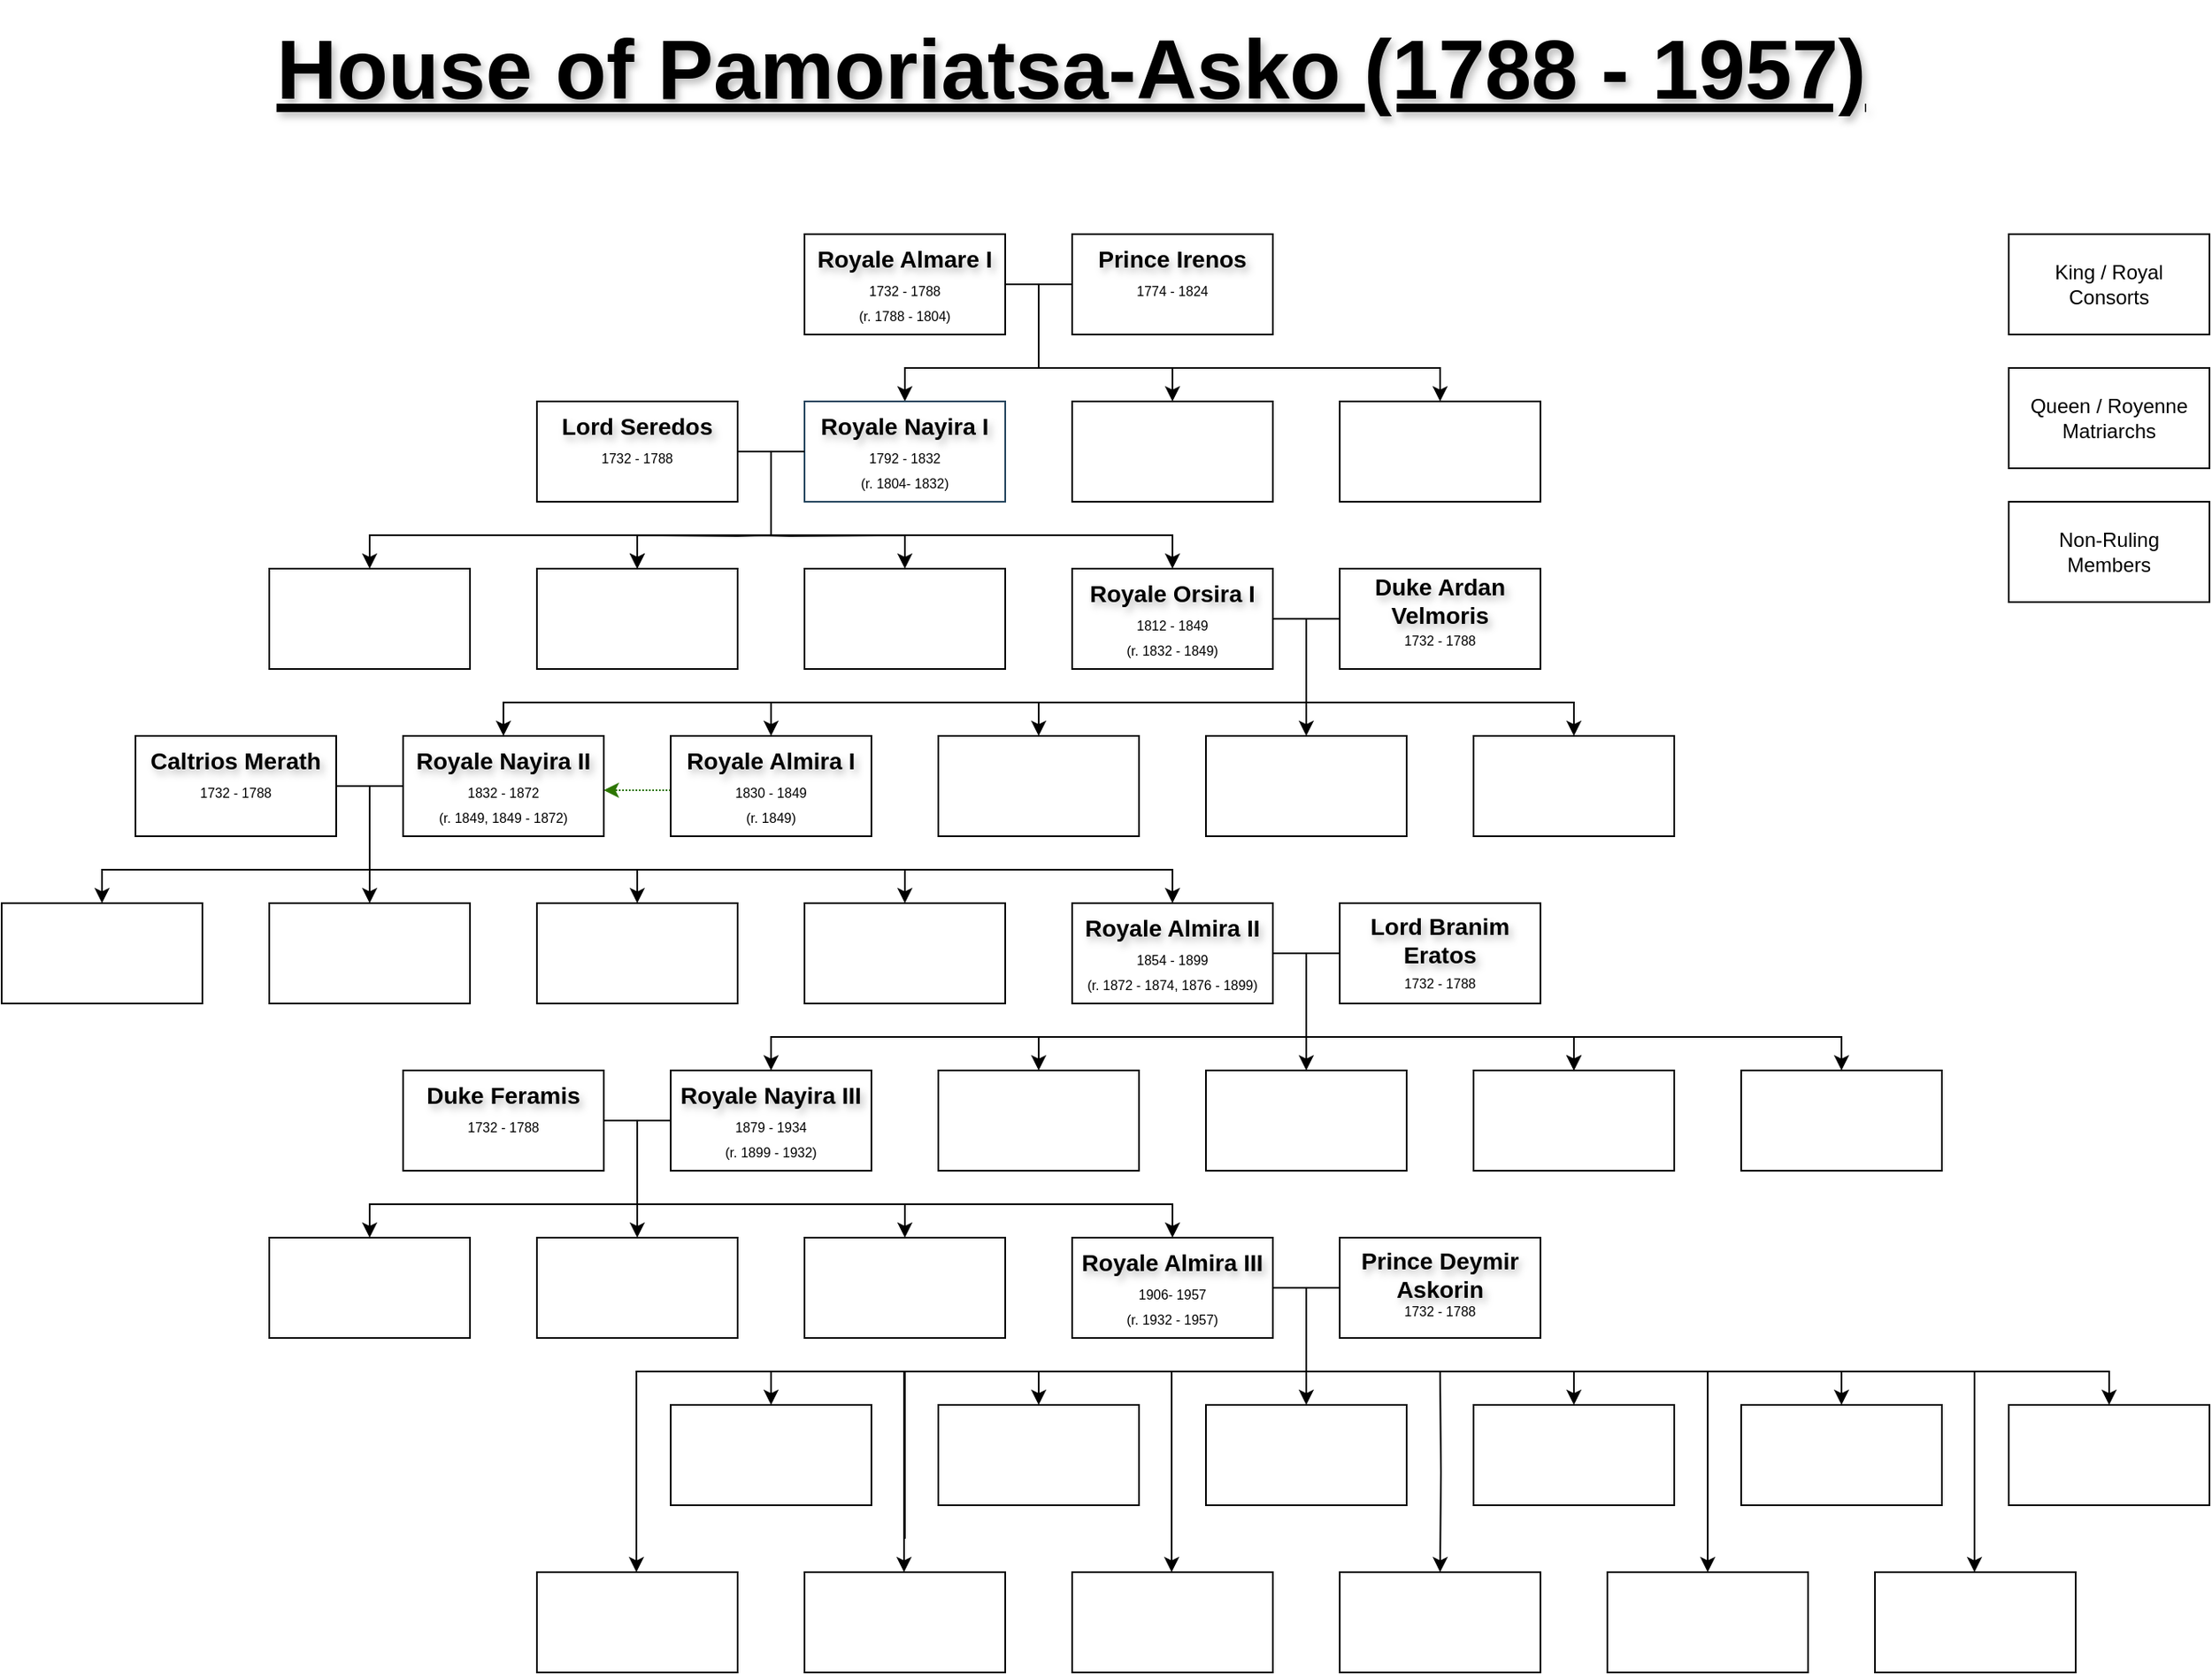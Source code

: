 <mxfile version="28.1.2">
  <diagram name="Page-1" id="DRyFqhhwdsO2Yqd36IhQ">
    <mxGraphModel dx="10209" dy="5541" grid="1" gridSize="10" guides="1" tooltips="1" connect="1" arrows="1" fold="1" page="1" pageScale="1" pageWidth="8000" pageHeight="4500" math="0" shadow="0">
      <root>
        <mxCell id="0" />
        <mxCell id="1" parent="0" />
        <mxCell id="D6bA7Rcfro96cTH6ffxV-11" style="edgeStyle=orthogonalEdgeStyle;rounded=0;orthogonalLoop=1;jettySize=auto;html=1;entryX=0.5;entryY=0;entryDx=0;entryDy=0;" edge="1" parent="1" source="D6bA7Rcfro96cTH6ffxV-1" target="D6bA7Rcfro96cTH6ffxV-3">
          <mxGeometry relative="1" as="geometry">
            <Array as="points">
              <mxPoint x="540" y="150" />
              <mxPoint x="540" y="200" />
              <mxPoint x="620" y="200" />
            </Array>
          </mxGeometry>
        </mxCell>
        <mxCell id="D6bA7Rcfro96cTH6ffxV-14" style="edgeStyle=orthogonalEdgeStyle;rounded=0;orthogonalLoop=1;jettySize=auto;html=1;entryX=0.5;entryY=0;entryDx=0;entryDy=0;" edge="1" parent="1" target="D6bA7Rcfro96cTH6ffxV-4">
          <mxGeometry relative="1" as="geometry">
            <mxPoint x="540" y="200" as="sourcePoint" />
            <Array as="points">
              <mxPoint x="460" y="210" />
              <mxPoint x="460" y="210" />
            </Array>
          </mxGeometry>
        </mxCell>
        <mxCell id="D6bA7Rcfro96cTH6ffxV-1" value="" style="rounded=0;whiteSpace=wrap;html=1;strokeColor=light-dark(#000000,#FFB570);" vertex="1" parent="1">
          <mxGeometry x="400" y="120" width="120" height="60" as="geometry" />
        </mxCell>
        <mxCell id="D6bA7Rcfro96cTH6ffxV-35" style="edgeStyle=orthogonalEdgeStyle;rounded=0;orthogonalLoop=1;jettySize=auto;html=1;entryX=0.5;entryY=0;entryDx=0;entryDy=0;" edge="1" parent="1" target="D6bA7Rcfro96cTH6ffxV-5">
          <mxGeometry relative="1" as="geometry">
            <mxPoint x="540" y="200" as="sourcePoint" />
            <Array as="points">
              <mxPoint x="620" y="200" />
              <mxPoint x="780" y="200" />
            </Array>
          </mxGeometry>
        </mxCell>
        <mxCell id="D6bA7Rcfro96cTH6ffxV-2" value="" style="rounded=0;whiteSpace=wrap;html=1;strokeColor=light-dark(#000000,#FF0000);" vertex="1" parent="1">
          <mxGeometry x="560" y="120" width="120" height="60" as="geometry" />
        </mxCell>
        <mxCell id="D6bA7Rcfro96cTH6ffxV-3" value="" style="rounded=0;whiteSpace=wrap;html=1;" vertex="1" parent="1">
          <mxGeometry x="560" y="220" width="120" height="60" as="geometry" />
        </mxCell>
        <mxCell id="D6bA7Rcfro96cTH6ffxV-18" style="edgeStyle=orthogonalEdgeStyle;rounded=0;orthogonalLoop=1;jettySize=auto;html=1;entryX=0.5;entryY=0;entryDx=0;entryDy=0;" edge="1" parent="1" source="D6bA7Rcfro96cTH6ffxV-4" target="D6bA7Rcfro96cTH6ffxV-9">
          <mxGeometry relative="1" as="geometry">
            <Array as="points">
              <mxPoint x="380" y="250" />
              <mxPoint x="380" y="300" />
              <mxPoint x="140" y="300" />
            </Array>
          </mxGeometry>
        </mxCell>
        <mxCell id="D6bA7Rcfro96cTH6ffxV-19" style="edgeStyle=orthogonalEdgeStyle;rounded=0;orthogonalLoop=1;jettySize=auto;html=1;entryX=0.5;entryY=0;entryDx=0;entryDy=0;" edge="1" parent="1" source="D6bA7Rcfro96cTH6ffxV-4" target="D6bA7Rcfro96cTH6ffxV-6">
          <mxGeometry relative="1" as="geometry">
            <Array as="points">
              <mxPoint x="380" y="250" />
              <mxPoint x="380" y="300" />
              <mxPoint x="620" y="300" />
            </Array>
          </mxGeometry>
        </mxCell>
        <mxCell id="D6bA7Rcfro96cTH6ffxV-20" style="edgeStyle=orthogonalEdgeStyle;rounded=0;orthogonalLoop=1;jettySize=auto;html=1;" edge="1" parent="1" source="D6bA7Rcfro96cTH6ffxV-4" target="D6bA7Rcfro96cTH6ffxV-7">
          <mxGeometry relative="1" as="geometry">
            <Array as="points">
              <mxPoint x="380" y="250" />
              <mxPoint x="380" y="300" />
              <mxPoint x="300" y="300" />
            </Array>
          </mxGeometry>
        </mxCell>
        <mxCell id="D6bA7Rcfro96cTH6ffxV-22" style="edgeStyle=orthogonalEdgeStyle;rounded=0;orthogonalLoop=1;jettySize=auto;html=1;entryX=0.5;entryY=0;entryDx=0;entryDy=0;" edge="1" parent="1" target="D6bA7Rcfro96cTH6ffxV-8">
          <mxGeometry relative="1" as="geometry">
            <mxPoint x="370" y="300" as="sourcePoint" />
          </mxGeometry>
        </mxCell>
        <mxCell id="D6bA7Rcfro96cTH6ffxV-4" value="" style="rounded=0;whiteSpace=wrap;html=1;strokeColor=light-dark(#23445D,#FFB570);" vertex="1" parent="1">
          <mxGeometry x="400" y="220" width="120" height="60" as="geometry" />
        </mxCell>
        <mxCell id="D6bA7Rcfro96cTH6ffxV-5" value="" style="rounded=0;whiteSpace=wrap;html=1;" vertex="1" parent="1">
          <mxGeometry x="720" y="220" width="120" height="60" as="geometry" />
        </mxCell>
        <mxCell id="D6bA7Rcfro96cTH6ffxV-31" style="edgeStyle=orthogonalEdgeStyle;rounded=0;orthogonalLoop=1;jettySize=auto;html=1;" edge="1" parent="1" source="D6bA7Rcfro96cTH6ffxV-6" target="D6bA7Rcfro96cTH6ffxV-27">
          <mxGeometry relative="1" as="geometry">
            <Array as="points">
              <mxPoint x="700" y="350" />
              <mxPoint x="700" y="400" />
              <mxPoint x="380" y="400" />
            </Array>
          </mxGeometry>
        </mxCell>
        <mxCell id="D6bA7Rcfro96cTH6ffxV-32" style="edgeStyle=orthogonalEdgeStyle;rounded=0;orthogonalLoop=1;jettySize=auto;html=1;entryX=0.5;entryY=0;entryDx=0;entryDy=0;" edge="1" parent="1" source="D6bA7Rcfro96cTH6ffxV-6" target="D6bA7Rcfro96cTH6ffxV-29">
          <mxGeometry relative="1" as="geometry">
            <Array as="points">
              <mxPoint x="700" y="350" />
              <mxPoint x="700" y="400" />
              <mxPoint x="220" y="400" />
            </Array>
          </mxGeometry>
        </mxCell>
        <mxCell id="D6bA7Rcfro96cTH6ffxV-34" style="edgeStyle=orthogonalEdgeStyle;rounded=0;orthogonalLoop=1;jettySize=auto;html=1;" edge="1" parent="1" source="D6bA7Rcfro96cTH6ffxV-6" target="D6bA7Rcfro96cTH6ffxV-25">
          <mxGeometry relative="1" as="geometry">
            <Array as="points">
              <mxPoint x="700" y="350" />
            </Array>
          </mxGeometry>
        </mxCell>
        <mxCell id="D6bA7Rcfro96cTH6ffxV-6" value="" style="rounded=0;whiteSpace=wrap;html=1;strokeColor=light-dark(#000000,#FFB570);" vertex="1" parent="1">
          <mxGeometry x="560" y="320" width="120" height="60" as="geometry" />
        </mxCell>
        <mxCell id="D6bA7Rcfro96cTH6ffxV-7" value="" style="rounded=0;whiteSpace=wrap;html=1;" vertex="1" parent="1">
          <mxGeometry x="240" y="320" width="120" height="60" as="geometry" />
        </mxCell>
        <mxCell id="D6bA7Rcfro96cTH6ffxV-8" value="" style="rounded=0;whiteSpace=wrap;html=1;" vertex="1" parent="1">
          <mxGeometry x="400" y="320" width="120" height="60" as="geometry" />
        </mxCell>
        <mxCell id="D6bA7Rcfro96cTH6ffxV-9" value="" style="rounded=0;whiteSpace=wrap;html=1;" vertex="1" parent="1">
          <mxGeometry x="80" y="320" width="120" height="60" as="geometry" />
        </mxCell>
        <mxCell id="D6bA7Rcfro96cTH6ffxV-21" style="edgeStyle=orthogonalEdgeStyle;rounded=0;orthogonalLoop=1;jettySize=auto;html=1;" edge="1" parent="1" target="D6bA7Rcfro96cTH6ffxV-7">
          <mxGeometry relative="1" as="geometry">
            <mxPoint x="380" y="300" as="sourcePoint" />
          </mxGeometry>
        </mxCell>
        <mxCell id="D6bA7Rcfro96cTH6ffxV-10" value="" style="rounded=0;whiteSpace=wrap;html=1;strokeColor=light-dark(#000000,#FF0000);" vertex="1" parent="1">
          <mxGeometry x="240" y="220" width="120" height="60" as="geometry" />
        </mxCell>
        <mxCell id="D6bA7Rcfro96cTH6ffxV-16" value="" style="endArrow=none;html=1;rounded=0;entryX=0;entryY=0.5;entryDx=0;entryDy=0;" edge="1" parent="1" target="D6bA7Rcfro96cTH6ffxV-2">
          <mxGeometry width="50" height="50" relative="1" as="geometry">
            <mxPoint x="520" y="150" as="sourcePoint" />
            <mxPoint x="570" y="100" as="targetPoint" />
          </mxGeometry>
        </mxCell>
        <mxCell id="D6bA7Rcfro96cTH6ffxV-17" value="" style="endArrow=none;html=1;rounded=0;entryX=0;entryY=0.5;entryDx=0;entryDy=0;" edge="1" parent="1" target="D6bA7Rcfro96cTH6ffxV-4">
          <mxGeometry width="50" height="50" relative="1" as="geometry">
            <mxPoint x="360" y="250" as="sourcePoint" />
            <mxPoint x="410" y="200" as="targetPoint" />
          </mxGeometry>
        </mxCell>
        <mxCell id="D6bA7Rcfro96cTH6ffxV-30" style="edgeStyle=orthogonalEdgeStyle;rounded=0;orthogonalLoop=1;jettySize=auto;html=1;entryX=0.5;entryY=0;entryDx=0;entryDy=0;" edge="1" parent="1" source="D6bA7Rcfro96cTH6ffxV-23" target="D6bA7Rcfro96cTH6ffxV-26">
          <mxGeometry relative="1" as="geometry">
            <Array as="points">
              <mxPoint x="700" y="350" />
              <mxPoint x="700" y="400" />
              <mxPoint x="540" y="400" />
            </Array>
          </mxGeometry>
        </mxCell>
        <mxCell id="D6bA7Rcfro96cTH6ffxV-23" value="" style="rounded=0;whiteSpace=wrap;html=1;strokeColor=light-dark(#000000,#FF0000);" vertex="1" parent="1">
          <mxGeometry x="720" y="320" width="120" height="60" as="geometry" />
        </mxCell>
        <mxCell id="D6bA7Rcfro96cTH6ffxV-24" value="" style="endArrow=none;html=1;rounded=0;entryX=0;entryY=0.5;entryDx=0;entryDy=0;" edge="1" parent="1" target="D6bA7Rcfro96cTH6ffxV-23">
          <mxGeometry width="50" height="50" relative="1" as="geometry">
            <mxPoint x="680" y="350" as="sourcePoint" />
            <mxPoint x="730" y="300" as="targetPoint" />
          </mxGeometry>
        </mxCell>
        <mxCell id="D6bA7Rcfro96cTH6ffxV-25" value="" style="rounded=0;whiteSpace=wrap;html=1;" vertex="1" parent="1">
          <mxGeometry x="640" y="420" width="120" height="60" as="geometry" />
        </mxCell>
        <mxCell id="D6bA7Rcfro96cTH6ffxV-26" value="" style="rounded=0;whiteSpace=wrap;html=1;" vertex="1" parent="1">
          <mxGeometry x="480" y="420" width="120" height="60" as="geometry" />
        </mxCell>
        <mxCell id="D6bA7Rcfro96cTH6ffxV-114" style="edgeStyle=orthogonalEdgeStyle;rounded=0;orthogonalLoop=1;jettySize=auto;html=1;entryX=1;entryY=0.25;entryDx=0;entryDy=0;exitX=0;exitY=0.25;exitDx=0;exitDy=0;dashed=1;dashPattern=1 1;fillColor=#60a917;strokeColor=#2D7600;" edge="1" parent="1" source="D6bA7Rcfro96cTH6ffxV-113" target="D6bA7Rcfro96cTH6ffxV-105">
          <mxGeometry relative="1" as="geometry" />
        </mxCell>
        <mxCell id="D6bA7Rcfro96cTH6ffxV-27" value="" style="rounded=0;whiteSpace=wrap;html=1;strokeColor=light-dark(#000000,#FFB570);" vertex="1" parent="1">
          <mxGeometry x="320" y="420" width="120" height="60" as="geometry" />
        </mxCell>
        <mxCell id="D6bA7Rcfro96cTH6ffxV-28" value="" style="rounded=0;whiteSpace=wrap;html=1;" vertex="1" parent="1">
          <mxGeometry x="800" y="420" width="120" height="60" as="geometry" />
        </mxCell>
        <mxCell id="D6bA7Rcfro96cTH6ffxV-70" style="edgeStyle=orthogonalEdgeStyle;rounded=0;orthogonalLoop=1;jettySize=auto;html=1;entryX=0.5;entryY=0;entryDx=0;entryDy=0;" edge="1" parent="1" source="D6bA7Rcfro96cTH6ffxV-29" target="D6bA7Rcfro96cTH6ffxV-42">
          <mxGeometry relative="1" as="geometry">
            <Array as="points">
              <mxPoint x="140" y="450" />
              <mxPoint x="140" y="500" />
              <mxPoint x="-20" y="500" />
            </Array>
          </mxGeometry>
        </mxCell>
        <mxCell id="D6bA7Rcfro96cTH6ffxV-71" style="edgeStyle=orthogonalEdgeStyle;rounded=0;orthogonalLoop=1;jettySize=auto;html=1;entryX=0.5;entryY=0;entryDx=0;entryDy=0;" edge="1" parent="1" source="D6bA7Rcfro96cTH6ffxV-29" target="D6bA7Rcfro96cTH6ffxV-39">
          <mxGeometry relative="1" as="geometry">
            <Array as="points">
              <mxPoint x="140" y="450" />
            </Array>
          </mxGeometry>
        </mxCell>
        <mxCell id="D6bA7Rcfro96cTH6ffxV-72" style="edgeStyle=orthogonalEdgeStyle;rounded=0;orthogonalLoop=1;jettySize=auto;html=1;entryX=0.5;entryY=0;entryDx=0;entryDy=0;" edge="1" parent="1" source="D6bA7Rcfro96cTH6ffxV-29" target="D6bA7Rcfro96cTH6ffxV-40">
          <mxGeometry relative="1" as="geometry">
            <Array as="points">
              <mxPoint x="140" y="450" />
              <mxPoint x="140" y="500" />
              <mxPoint x="300" y="500" />
            </Array>
          </mxGeometry>
        </mxCell>
        <mxCell id="D6bA7Rcfro96cTH6ffxV-73" style="edgeStyle=orthogonalEdgeStyle;rounded=0;orthogonalLoop=1;jettySize=auto;html=1;entryX=0.5;entryY=0;entryDx=0;entryDy=0;" edge="1" parent="1" target="D6bA7Rcfro96cTH6ffxV-38">
          <mxGeometry relative="1" as="geometry">
            <mxPoint x="140" y="500" as="sourcePoint" />
            <Array as="points">
              <mxPoint x="220" y="500" />
              <mxPoint x="460" y="500" />
            </Array>
          </mxGeometry>
        </mxCell>
        <mxCell id="D6bA7Rcfro96cTH6ffxV-29" value="" style="rounded=0;whiteSpace=wrap;html=1;strokeColor=light-dark(#000000,#FFB570);" vertex="1" parent="1">
          <mxGeometry x="160" y="420" width="120" height="60" as="geometry" />
        </mxCell>
        <mxCell id="D6bA7Rcfro96cTH6ffxV-33" style="edgeStyle=orthogonalEdgeStyle;rounded=0;orthogonalLoop=1;jettySize=auto;html=1;entryX=0.5;entryY=0;entryDx=0;entryDy=0;" edge="1" parent="1" source="D6bA7Rcfro96cTH6ffxV-23" target="D6bA7Rcfro96cTH6ffxV-28">
          <mxGeometry relative="1" as="geometry">
            <Array as="points">
              <mxPoint x="700" y="350" />
              <mxPoint x="700" y="400" />
              <mxPoint x="860" y="400" />
            </Array>
          </mxGeometry>
        </mxCell>
        <mxCell id="D6bA7Rcfro96cTH6ffxV-74" style="edgeStyle=orthogonalEdgeStyle;rounded=0;orthogonalLoop=1;jettySize=auto;html=1;entryX=0.5;entryY=0;entryDx=0;entryDy=0;" edge="1" parent="1" source="D6bA7Rcfro96cTH6ffxV-36" target="D6bA7Rcfro96cTH6ffxV-41">
          <mxGeometry relative="1" as="geometry">
            <Array as="points">
              <mxPoint x="140" y="450" />
              <mxPoint x="140" y="500" />
              <mxPoint x="620" y="500" />
            </Array>
          </mxGeometry>
        </mxCell>
        <mxCell id="D6bA7Rcfro96cTH6ffxV-36" value="" style="rounded=0;whiteSpace=wrap;html=1;strokeColor=light-dark(#000000,#FF0000);" vertex="1" parent="1">
          <mxGeometry y="420" width="120" height="60" as="geometry" />
        </mxCell>
        <mxCell id="D6bA7Rcfro96cTH6ffxV-37" value="" style="endArrow=none;html=1;rounded=0;entryX=0;entryY=0.5;entryDx=0;entryDy=0;" edge="1" parent="1" target="D6bA7Rcfro96cTH6ffxV-29">
          <mxGeometry width="50" height="50" relative="1" as="geometry">
            <mxPoint x="120" y="450" as="sourcePoint" />
            <mxPoint x="170" y="400" as="targetPoint" />
          </mxGeometry>
        </mxCell>
        <mxCell id="D6bA7Rcfro96cTH6ffxV-38" value="" style="rounded=0;whiteSpace=wrap;html=1;" vertex="1" parent="1">
          <mxGeometry x="400" y="520" width="120" height="60" as="geometry" />
        </mxCell>
        <mxCell id="D6bA7Rcfro96cTH6ffxV-39" value="" style="rounded=0;whiteSpace=wrap;html=1;" vertex="1" parent="1">
          <mxGeometry x="80" y="520" width="120" height="60" as="geometry" />
        </mxCell>
        <mxCell id="D6bA7Rcfro96cTH6ffxV-40" value="" style="rounded=0;whiteSpace=wrap;html=1;" vertex="1" parent="1">
          <mxGeometry x="240" y="520" width="120" height="60" as="geometry" />
        </mxCell>
        <mxCell id="D6bA7Rcfro96cTH6ffxV-41" value="" style="rounded=0;whiteSpace=wrap;html=1;strokeColor=light-dark(#000000,#FFB570);" vertex="1" parent="1">
          <mxGeometry x="560" y="520" width="120" height="60" as="geometry" />
        </mxCell>
        <mxCell id="D6bA7Rcfro96cTH6ffxV-42" value="" style="rounded=0;whiteSpace=wrap;html=1;" vertex="1" parent="1">
          <mxGeometry x="-80" y="520" width="120" height="60" as="geometry" />
        </mxCell>
        <mxCell id="D6bA7Rcfro96cTH6ffxV-75" style="edgeStyle=orthogonalEdgeStyle;rounded=0;orthogonalLoop=1;jettySize=auto;html=1;" edge="1" parent="1" source="D6bA7Rcfro96cTH6ffxV-43" target="D6bA7Rcfro96cTH6ffxV-48">
          <mxGeometry relative="1" as="geometry">
            <Array as="points">
              <mxPoint x="700" y="550" />
              <mxPoint x="700" y="600" />
              <mxPoint x="380" y="600" />
            </Array>
          </mxGeometry>
        </mxCell>
        <mxCell id="D6bA7Rcfro96cTH6ffxV-76" style="edgeStyle=orthogonalEdgeStyle;rounded=0;orthogonalLoop=1;jettySize=auto;html=1;" edge="1" parent="1" source="D6bA7Rcfro96cTH6ffxV-43" target="D6bA7Rcfro96cTH6ffxV-46">
          <mxGeometry relative="1" as="geometry">
            <Array as="points">
              <mxPoint x="700" y="550" />
              <mxPoint x="700" y="600" />
              <mxPoint x="540" y="600" />
            </Array>
          </mxGeometry>
        </mxCell>
        <mxCell id="D6bA7Rcfro96cTH6ffxV-77" style="edgeStyle=orthogonalEdgeStyle;rounded=0;orthogonalLoop=1;jettySize=auto;html=1;entryX=0.5;entryY=0;entryDx=0;entryDy=0;" edge="1" parent="1" source="D6bA7Rcfro96cTH6ffxV-43" target="D6bA7Rcfro96cTH6ffxV-45">
          <mxGeometry relative="1" as="geometry">
            <Array as="points">
              <mxPoint x="700" y="550" />
            </Array>
          </mxGeometry>
        </mxCell>
        <mxCell id="D6bA7Rcfro96cTH6ffxV-78" style="edgeStyle=orthogonalEdgeStyle;rounded=0;orthogonalLoop=1;jettySize=auto;html=1;entryX=0.5;entryY=0;entryDx=0;entryDy=0;" edge="1" parent="1" source="D6bA7Rcfro96cTH6ffxV-43" target="D6bA7Rcfro96cTH6ffxV-47">
          <mxGeometry relative="1" as="geometry">
            <Array as="points">
              <mxPoint x="700" y="550" />
              <mxPoint x="700" y="600" />
              <mxPoint x="860" y="600" />
            </Array>
          </mxGeometry>
        </mxCell>
        <mxCell id="D6bA7Rcfro96cTH6ffxV-79" style="edgeStyle=orthogonalEdgeStyle;rounded=0;orthogonalLoop=1;jettySize=auto;html=1;entryX=0.5;entryY=0;entryDx=0;entryDy=0;" edge="1" parent="1" source="D6bA7Rcfro96cTH6ffxV-43" target="D6bA7Rcfro96cTH6ffxV-49">
          <mxGeometry relative="1" as="geometry">
            <Array as="points">
              <mxPoint x="700" y="550" />
              <mxPoint x="700" y="600" />
              <mxPoint x="1020" y="600" />
            </Array>
          </mxGeometry>
        </mxCell>
        <mxCell id="D6bA7Rcfro96cTH6ffxV-80" value="" style="edgeStyle=orthogonalEdgeStyle;rounded=0;orthogonalLoop=1;jettySize=auto;html=1;" edge="1" parent="1" source="D6bA7Rcfro96cTH6ffxV-43" target="D6bA7Rcfro96cTH6ffxV-47">
          <mxGeometry relative="1" as="geometry">
            <Array as="points">
              <mxPoint x="700" y="550" />
              <mxPoint x="700" y="600" />
              <mxPoint x="860" y="600" />
            </Array>
          </mxGeometry>
        </mxCell>
        <mxCell id="D6bA7Rcfro96cTH6ffxV-43" value="" style="rounded=0;whiteSpace=wrap;html=1;strokeColor=light-dark(#000000,#FF0000);" vertex="1" parent="1">
          <mxGeometry x="720" y="520" width="120" height="60" as="geometry" />
        </mxCell>
        <mxCell id="D6bA7Rcfro96cTH6ffxV-44" value="" style="endArrow=none;html=1;rounded=0;entryX=0;entryY=0.5;entryDx=0;entryDy=0;" edge="1" parent="1" target="D6bA7Rcfro96cTH6ffxV-43">
          <mxGeometry width="50" height="50" relative="1" as="geometry">
            <mxPoint x="680" y="550" as="sourcePoint" />
            <mxPoint x="730" y="500" as="targetPoint" />
          </mxGeometry>
        </mxCell>
        <mxCell id="D6bA7Rcfro96cTH6ffxV-45" value="" style="rounded=0;whiteSpace=wrap;html=1;" vertex="1" parent="1">
          <mxGeometry x="640" y="620" width="120" height="60" as="geometry" />
        </mxCell>
        <mxCell id="D6bA7Rcfro96cTH6ffxV-46" value="" style="rounded=0;whiteSpace=wrap;html=1;" vertex="1" parent="1">
          <mxGeometry x="480" y="620" width="120" height="60" as="geometry" />
        </mxCell>
        <mxCell id="D6bA7Rcfro96cTH6ffxV-47" value="" style="rounded=0;whiteSpace=wrap;html=1;" vertex="1" parent="1">
          <mxGeometry x="800" y="620" width="120" height="60" as="geometry" />
        </mxCell>
        <mxCell id="D6bA7Rcfro96cTH6ffxV-48" value="" style="rounded=0;whiteSpace=wrap;html=1;strokeColor=light-dark(#000000,#FFB570);" vertex="1" parent="1">
          <mxGeometry x="320" y="620" width="120" height="60" as="geometry" />
        </mxCell>
        <mxCell id="D6bA7Rcfro96cTH6ffxV-49" value="" style="rounded=0;whiteSpace=wrap;html=1;" vertex="1" parent="1">
          <mxGeometry x="960" y="620" width="120" height="60" as="geometry" />
        </mxCell>
        <mxCell id="D6bA7Rcfro96cTH6ffxV-81" style="edgeStyle=orthogonalEdgeStyle;rounded=0;orthogonalLoop=1;jettySize=auto;html=1;" edge="1" parent="1" source="D6bA7Rcfro96cTH6ffxV-50" target="D6bA7Rcfro96cTH6ffxV-54">
          <mxGeometry relative="1" as="geometry">
            <Array as="points">
              <mxPoint x="300" y="650" />
              <mxPoint x="300" y="700" />
              <mxPoint x="140" y="700" />
            </Array>
          </mxGeometry>
        </mxCell>
        <mxCell id="D6bA7Rcfro96cTH6ffxV-82" style="edgeStyle=orthogonalEdgeStyle;rounded=0;orthogonalLoop=1;jettySize=auto;html=1;entryX=0.5;entryY=0;entryDx=0;entryDy=0;" edge="1" parent="1" source="D6bA7Rcfro96cTH6ffxV-50" target="D6bA7Rcfro96cTH6ffxV-52">
          <mxGeometry relative="1" as="geometry">
            <Array as="points">
              <mxPoint x="300" y="650" />
            </Array>
          </mxGeometry>
        </mxCell>
        <mxCell id="D6bA7Rcfro96cTH6ffxV-83" style="edgeStyle=orthogonalEdgeStyle;rounded=0;orthogonalLoop=1;jettySize=auto;html=1;entryX=0.5;entryY=0;entryDx=0;entryDy=0;" edge="1" parent="1" target="D6bA7Rcfro96cTH6ffxV-53">
          <mxGeometry relative="1" as="geometry">
            <mxPoint x="300" y="650" as="sourcePoint" />
            <Array as="points">
              <mxPoint x="300" y="700" />
              <mxPoint x="460" y="700" />
            </Array>
          </mxGeometry>
        </mxCell>
        <mxCell id="D6bA7Rcfro96cTH6ffxV-84" style="edgeStyle=orthogonalEdgeStyle;rounded=0;orthogonalLoop=1;jettySize=auto;html=1;entryX=0.5;entryY=0;entryDx=0;entryDy=0;" edge="1" parent="1" source="D6bA7Rcfro96cTH6ffxV-50" target="D6bA7Rcfro96cTH6ffxV-55">
          <mxGeometry relative="1" as="geometry">
            <Array as="points">
              <mxPoint x="300" y="650" />
              <mxPoint x="300" y="700" />
              <mxPoint x="620" y="700" />
            </Array>
          </mxGeometry>
        </mxCell>
        <mxCell id="D6bA7Rcfro96cTH6ffxV-50" value="" style="rounded=0;whiteSpace=wrap;html=1;strokeColor=light-dark(#000000,#FF0000);" vertex="1" parent="1">
          <mxGeometry x="160" y="620" width="120" height="60" as="geometry" />
        </mxCell>
        <mxCell id="D6bA7Rcfro96cTH6ffxV-51" value="" style="endArrow=none;html=1;rounded=0;entryX=0;entryY=0.5;entryDx=0;entryDy=0;" edge="1" parent="1" target="D6bA7Rcfro96cTH6ffxV-48">
          <mxGeometry width="50" height="50" relative="1" as="geometry">
            <mxPoint x="280" y="650" as="sourcePoint" />
            <mxPoint x="330" y="600" as="targetPoint" />
          </mxGeometry>
        </mxCell>
        <mxCell id="D6bA7Rcfro96cTH6ffxV-52" value="" style="rounded=0;whiteSpace=wrap;html=1;" vertex="1" parent="1">
          <mxGeometry x="240" y="720" width="120" height="60" as="geometry" />
        </mxCell>
        <mxCell id="D6bA7Rcfro96cTH6ffxV-53" value="" style="rounded=0;whiteSpace=wrap;html=1;" vertex="1" parent="1">
          <mxGeometry x="400" y="720" width="120" height="60" as="geometry" />
        </mxCell>
        <mxCell id="D6bA7Rcfro96cTH6ffxV-54" value="" style="rounded=0;whiteSpace=wrap;html=1;" vertex="1" parent="1">
          <mxGeometry x="80" y="720" width="120" height="60" as="geometry" />
        </mxCell>
        <mxCell id="D6bA7Rcfro96cTH6ffxV-55" value="" style="rounded=0;whiteSpace=wrap;html=1;strokeColor=light-dark(#000000,#FFB570);" vertex="1" parent="1">
          <mxGeometry x="560" y="720" width="120" height="60" as="geometry" />
        </mxCell>
        <mxCell id="D6bA7Rcfro96cTH6ffxV-85" style="edgeStyle=orthogonalEdgeStyle;rounded=0;orthogonalLoop=1;jettySize=auto;html=1;entryX=0.5;entryY=0;entryDx=0;entryDy=0;" edge="1" parent="1" source="D6bA7Rcfro96cTH6ffxV-56" target="D6bA7Rcfro96cTH6ffxV-61">
          <mxGeometry relative="1" as="geometry">
            <Array as="points">
              <mxPoint x="700" y="750" />
              <mxPoint x="700" y="800" />
              <mxPoint x="380" y="800" />
            </Array>
          </mxGeometry>
        </mxCell>
        <mxCell id="D6bA7Rcfro96cTH6ffxV-86" style="edgeStyle=orthogonalEdgeStyle;rounded=0;orthogonalLoop=1;jettySize=auto;html=1;entryX=0.5;entryY=0;entryDx=0;entryDy=0;" edge="1" parent="1" source="D6bA7Rcfro96cTH6ffxV-56" target="D6bA7Rcfro96cTH6ffxV-60">
          <mxGeometry relative="1" as="geometry">
            <Array as="points">
              <mxPoint x="700" y="750" />
              <mxPoint x="700" y="800" />
              <mxPoint x="540" y="800" />
            </Array>
          </mxGeometry>
        </mxCell>
        <mxCell id="D6bA7Rcfro96cTH6ffxV-87" style="edgeStyle=orthogonalEdgeStyle;rounded=0;orthogonalLoop=1;jettySize=auto;html=1;entryX=0.5;entryY=0;entryDx=0;entryDy=0;" edge="1" parent="1" source="D6bA7Rcfro96cTH6ffxV-56" target="D6bA7Rcfro96cTH6ffxV-57">
          <mxGeometry relative="1" as="geometry">
            <Array as="points">
              <mxPoint x="700" y="750" />
            </Array>
          </mxGeometry>
        </mxCell>
        <mxCell id="D6bA7Rcfro96cTH6ffxV-88" style="edgeStyle=orthogonalEdgeStyle;rounded=0;orthogonalLoop=1;jettySize=auto;html=1;entryX=0.5;entryY=0;entryDx=0;entryDy=0;" edge="1" parent="1" source="D6bA7Rcfro96cTH6ffxV-56" target="D6bA7Rcfro96cTH6ffxV-59">
          <mxGeometry relative="1" as="geometry">
            <Array as="points">
              <mxPoint x="700" y="750" />
              <mxPoint x="700" y="800" />
              <mxPoint x="860" y="800" />
            </Array>
          </mxGeometry>
        </mxCell>
        <mxCell id="D6bA7Rcfro96cTH6ffxV-89" style="edgeStyle=orthogonalEdgeStyle;rounded=0;orthogonalLoop=1;jettySize=auto;html=1;entryX=0.5;entryY=0;entryDx=0;entryDy=0;" edge="1" parent="1" source="D6bA7Rcfro96cTH6ffxV-56" target="D6bA7Rcfro96cTH6ffxV-66">
          <mxGeometry relative="1" as="geometry">
            <Array as="points">
              <mxPoint x="700" y="750" />
              <mxPoint x="700" y="800" />
              <mxPoint x="1020" y="800" />
            </Array>
          </mxGeometry>
        </mxCell>
        <mxCell id="D6bA7Rcfro96cTH6ffxV-90" style="edgeStyle=orthogonalEdgeStyle;rounded=0;orthogonalLoop=1;jettySize=auto;html=1;entryX=0.5;entryY=0;entryDx=0;entryDy=0;" edge="1" parent="1" source="D6bA7Rcfro96cTH6ffxV-56" target="D6bA7Rcfro96cTH6ffxV-69">
          <mxGeometry relative="1" as="geometry">
            <Array as="points">
              <mxPoint x="700" y="750" />
              <mxPoint x="700" y="800" />
              <mxPoint x="1180" y="800" />
            </Array>
          </mxGeometry>
        </mxCell>
        <mxCell id="D6bA7Rcfro96cTH6ffxV-91" style="edgeStyle=orthogonalEdgeStyle;rounded=0;orthogonalLoop=1;jettySize=auto;html=1;entryX=0.5;entryY=0;entryDx=0;entryDy=0;" edge="1" parent="1" target="D6bA7Rcfro96cTH6ffxV-64">
          <mxGeometry relative="1" as="geometry">
            <mxPoint x="780" y="800" as="sourcePoint" />
          </mxGeometry>
        </mxCell>
        <mxCell id="D6bA7Rcfro96cTH6ffxV-56" value="" style="rounded=0;whiteSpace=wrap;html=1;strokeColor=light-dark(#000000,#FF0000);" vertex="1" parent="1">
          <mxGeometry x="720" y="720" width="120" height="60" as="geometry" />
        </mxCell>
        <mxCell id="D6bA7Rcfro96cTH6ffxV-57" value="" style="rounded=0;whiteSpace=wrap;html=1;" vertex="1" parent="1">
          <mxGeometry x="640" y="820" width="120" height="60" as="geometry" />
        </mxCell>
        <mxCell id="D6bA7Rcfro96cTH6ffxV-58" value="" style="endArrow=none;html=1;rounded=0;entryX=0;entryY=0.5;entryDx=0;entryDy=0;exitX=1;exitY=0.5;exitDx=0;exitDy=0;" edge="1" parent="1" source="D6bA7Rcfro96cTH6ffxV-55" target="D6bA7Rcfro96cTH6ffxV-56">
          <mxGeometry width="50" height="50" relative="1" as="geometry">
            <mxPoint x="710" y="970" as="sourcePoint" />
            <mxPoint x="760" y="920" as="targetPoint" />
            <Array as="points">
              <mxPoint x="700" y="750" />
            </Array>
          </mxGeometry>
        </mxCell>
        <mxCell id="D6bA7Rcfro96cTH6ffxV-59" value="" style="rounded=0;whiteSpace=wrap;html=1;" vertex="1" parent="1">
          <mxGeometry x="800" y="820" width="120" height="60" as="geometry" />
        </mxCell>
        <mxCell id="D6bA7Rcfro96cTH6ffxV-60" value="" style="rounded=0;whiteSpace=wrap;html=1;" vertex="1" parent="1">
          <mxGeometry x="480" y="820" width="120" height="60" as="geometry" />
        </mxCell>
        <mxCell id="D6bA7Rcfro96cTH6ffxV-61" value="" style="rounded=0;whiteSpace=wrap;html=1;" vertex="1" parent="1">
          <mxGeometry x="320" y="820" width="120" height="60" as="geometry" />
        </mxCell>
        <mxCell id="D6bA7Rcfro96cTH6ffxV-62" value="" style="rounded=0;whiteSpace=wrap;html=1;" vertex="1" parent="1">
          <mxGeometry x="400" y="920" width="120" height="60" as="geometry" />
        </mxCell>
        <mxCell id="D6bA7Rcfro96cTH6ffxV-63" value="" style="rounded=0;whiteSpace=wrap;html=1;" vertex="1" parent="1">
          <mxGeometry x="560" y="920" width="120" height="60" as="geometry" />
        </mxCell>
        <mxCell id="D6bA7Rcfro96cTH6ffxV-64" value="" style="rounded=0;whiteSpace=wrap;html=1;" vertex="1" parent="1">
          <mxGeometry x="720" y="920" width="120" height="60" as="geometry" />
        </mxCell>
        <mxCell id="D6bA7Rcfro96cTH6ffxV-92" style="edgeStyle=orthogonalEdgeStyle;rounded=0;orthogonalLoop=1;jettySize=auto;html=1;entryX=0.5;entryY=0;entryDx=0;entryDy=0;" edge="1" parent="1" target="D6bA7Rcfro96cTH6ffxV-65">
          <mxGeometry relative="1" as="geometry">
            <mxPoint x="940" y="800" as="targetPoint" />
            <mxPoint x="940" y="800" as="sourcePoint" />
            <Array as="points">
              <mxPoint x="940" y="800" />
            </Array>
          </mxGeometry>
        </mxCell>
        <mxCell id="D6bA7Rcfro96cTH6ffxV-65" value="" style="rounded=0;whiteSpace=wrap;html=1;" vertex="1" parent="1">
          <mxGeometry x="880" y="920" width="120" height="60" as="geometry" />
        </mxCell>
        <mxCell id="D6bA7Rcfro96cTH6ffxV-66" value="" style="rounded=0;whiteSpace=wrap;html=1;" vertex="1" parent="1">
          <mxGeometry x="960" y="820" width="120" height="60" as="geometry" />
        </mxCell>
        <mxCell id="D6bA7Rcfro96cTH6ffxV-67" value="" style="rounded=0;whiteSpace=wrap;html=1;" vertex="1" parent="1">
          <mxGeometry x="240" y="920" width="120" height="60" as="geometry" />
        </mxCell>
        <mxCell id="D6bA7Rcfro96cTH6ffxV-68" value="" style="rounded=0;whiteSpace=wrap;html=1;" vertex="1" parent="1">
          <mxGeometry x="1040" y="920" width="120" height="60" as="geometry" />
        </mxCell>
        <mxCell id="D6bA7Rcfro96cTH6ffxV-69" value="" style="rounded=0;whiteSpace=wrap;html=1;" vertex="1" parent="1">
          <mxGeometry x="1120" y="820" width="120" height="60" as="geometry" />
        </mxCell>
        <mxCell id="D6bA7Rcfro96cTH6ffxV-93" style="edgeStyle=orthogonalEdgeStyle;rounded=0;orthogonalLoop=1;jettySize=auto;html=1;entryX=0.5;entryY=0;entryDx=0;entryDy=0;" edge="1" parent="1">
          <mxGeometry relative="1" as="geometry">
            <mxPoint x="1099.5" y="920" as="targetPoint" />
            <mxPoint x="1099.5" y="800" as="sourcePoint" />
            <Array as="points">
              <mxPoint x="1099.5" y="800" />
            </Array>
          </mxGeometry>
        </mxCell>
        <mxCell id="D6bA7Rcfro96cTH6ffxV-94" style="edgeStyle=orthogonalEdgeStyle;rounded=0;orthogonalLoop=1;jettySize=auto;html=1;entryX=0.5;entryY=0;entryDx=0;entryDy=0;" edge="1" parent="1">
          <mxGeometry relative="1" as="geometry">
            <mxPoint x="619.5" y="920" as="targetPoint" />
            <mxPoint x="619.5" y="800" as="sourcePoint" />
            <Array as="points">
              <mxPoint x="619.5" y="800" />
            </Array>
          </mxGeometry>
        </mxCell>
        <mxCell id="D6bA7Rcfro96cTH6ffxV-95" style="edgeStyle=orthogonalEdgeStyle;rounded=0;orthogonalLoop=1;jettySize=auto;html=1;entryX=0.5;entryY=0;entryDx=0;entryDy=0;" edge="1" parent="1">
          <mxGeometry relative="1" as="geometry">
            <mxPoint x="459.5" y="920" as="targetPoint" />
            <mxPoint x="459.5" y="800" as="sourcePoint" />
            <Array as="points">
              <mxPoint x="459.5" y="800" />
            </Array>
          </mxGeometry>
        </mxCell>
        <mxCell id="D6bA7Rcfro96cTH6ffxV-96" style="edgeStyle=orthogonalEdgeStyle;rounded=0;orthogonalLoop=1;jettySize=auto;html=1;entryX=0.5;entryY=0;entryDx=0;entryDy=0;" edge="1" parent="1">
          <mxGeometry relative="1" as="geometry">
            <mxPoint x="299.5" y="920" as="targetPoint" />
            <mxPoint x="460" y="900" as="sourcePoint" />
            <Array as="points">
              <mxPoint x="460" y="800" />
              <mxPoint x="300" y="800" />
            </Array>
          </mxGeometry>
        </mxCell>
        <mxCell id="D6bA7Rcfro96cTH6ffxV-98" value="Royale Almare I" style="text;html=1;align=center;verticalAlign=middle;whiteSpace=wrap;rounded=0;textShadow=1;fontSize=14;fontStyle=1" vertex="1" parent="1">
          <mxGeometry x="400" y="120" width="120" height="30" as="geometry" />
        </mxCell>
        <mxCell id="D6bA7Rcfro96cTH6ffxV-99" value="&lt;font style=&quot;font-size: 8px;&quot;&gt;1732 - 1788&lt;/font&gt;&lt;div&gt;&lt;font style=&quot;font-size: 8px;&quot;&gt;(r. 1788 - 1804)&lt;/font&gt;&lt;/div&gt;" style="text;html=1;align=center;verticalAlign=middle;whiteSpace=wrap;rounded=0;" vertex="1" parent="1">
          <mxGeometry x="400" y="145" width="120" height="30" as="geometry" />
        </mxCell>
        <mxCell id="D6bA7Rcfro96cTH6ffxV-100" value="Royale Nayira I" style="text;html=1;align=center;verticalAlign=middle;whiteSpace=wrap;rounded=0;textShadow=1;fontSize=14;fontStyle=1" vertex="1" parent="1">
          <mxGeometry x="400" y="220" width="120" height="30" as="geometry" />
        </mxCell>
        <mxCell id="D6bA7Rcfro96cTH6ffxV-101" value="&lt;font style=&quot;font-size: 8px;&quot;&gt;1792 - 1832&lt;/font&gt;&lt;div&gt;&lt;font style=&quot;font-size: 8px;&quot;&gt;(r. 1804- 1832)&lt;/font&gt;&lt;/div&gt;" style="text;html=1;align=center;verticalAlign=middle;whiteSpace=wrap;rounded=0;" vertex="1" parent="1">
          <mxGeometry x="400" y="245" width="120" height="30" as="geometry" />
        </mxCell>
        <mxCell id="D6bA7Rcfro96cTH6ffxV-102" value="Royale Orsira I" style="text;html=1;align=center;verticalAlign=middle;whiteSpace=wrap;rounded=0;textShadow=1;fontSize=14;fontStyle=1" vertex="1" parent="1">
          <mxGeometry x="560" y="320" width="120" height="30" as="geometry" />
        </mxCell>
        <mxCell id="D6bA7Rcfro96cTH6ffxV-103" value="&lt;font style=&quot;font-size: 8px;&quot;&gt;1812 - 1849&lt;/font&gt;&lt;div&gt;&lt;font style=&quot;font-size: 8px;&quot;&gt;(r. 1832 - 1849)&lt;/font&gt;&lt;/div&gt;" style="text;html=1;align=center;verticalAlign=middle;whiteSpace=wrap;rounded=0;" vertex="1" parent="1">
          <mxGeometry x="560" y="345" width="120" height="30" as="geometry" />
        </mxCell>
        <mxCell id="D6bA7Rcfro96cTH6ffxV-104" value="Royale Nayira II" style="text;html=1;align=center;verticalAlign=middle;whiteSpace=wrap;rounded=0;textShadow=1;fontSize=14;fontStyle=1" vertex="1" parent="1">
          <mxGeometry x="160" y="420" width="120" height="30" as="geometry" />
        </mxCell>
        <mxCell id="D6bA7Rcfro96cTH6ffxV-105" value="&lt;font style=&quot;font-size: 8px;&quot;&gt;1832 - 1872&lt;/font&gt;&lt;div&gt;&lt;font style=&quot;font-size: 8px;&quot;&gt;(r. 1849, 1849 - 1872)&lt;/font&gt;&lt;/div&gt;" style="text;html=1;align=center;verticalAlign=middle;whiteSpace=wrap;rounded=0;" vertex="1" parent="1">
          <mxGeometry x="160" y="445" width="120" height="30" as="geometry" />
        </mxCell>
        <mxCell id="D6bA7Rcfro96cTH6ffxV-106" value="Royale Almira II" style="text;html=1;align=center;verticalAlign=middle;whiteSpace=wrap;rounded=0;textShadow=1;fontSize=14;fontStyle=1" vertex="1" parent="1">
          <mxGeometry x="560" y="520" width="120" height="30" as="geometry" />
        </mxCell>
        <mxCell id="D6bA7Rcfro96cTH6ffxV-107" value="&lt;font style=&quot;font-size: 8px;&quot;&gt;1854 - 1899&lt;/font&gt;&lt;div&gt;&lt;font style=&quot;font-size: 8px;&quot;&gt;(r. 1872 - 1874, 1876 - 1899)&lt;/font&gt;&lt;/div&gt;" style="text;html=1;align=center;verticalAlign=middle;whiteSpace=wrap;rounded=0;" vertex="1" parent="1">
          <mxGeometry x="560" y="545" width="120" height="30" as="geometry" />
        </mxCell>
        <mxCell id="D6bA7Rcfro96cTH6ffxV-108" value="Royale Nayira III" style="text;html=1;align=center;verticalAlign=middle;whiteSpace=wrap;rounded=0;textShadow=1;fontSize=14;fontStyle=1" vertex="1" parent="1">
          <mxGeometry x="320" y="620" width="120" height="30" as="geometry" />
        </mxCell>
        <mxCell id="D6bA7Rcfro96cTH6ffxV-109" value="&lt;font style=&quot;font-size: 8px;&quot;&gt;1879 - 1934&lt;/font&gt;&lt;div&gt;&lt;font style=&quot;font-size: 8px;&quot;&gt;(r. 1899 - 1932)&lt;/font&gt;&lt;/div&gt;" style="text;html=1;align=center;verticalAlign=middle;whiteSpace=wrap;rounded=0;" vertex="1" parent="1">
          <mxGeometry x="320" y="645" width="120" height="30" as="geometry" />
        </mxCell>
        <mxCell id="D6bA7Rcfro96cTH6ffxV-110" value="Royale Almira III" style="text;html=1;align=center;verticalAlign=middle;whiteSpace=wrap;rounded=0;textShadow=1;fontSize=14;fontStyle=1" vertex="1" parent="1">
          <mxGeometry x="560" y="720" width="120" height="30" as="geometry" />
        </mxCell>
        <mxCell id="D6bA7Rcfro96cTH6ffxV-111" value="&lt;font style=&quot;font-size: 8px;&quot;&gt;1906- 1957&lt;/font&gt;&lt;div&gt;&lt;font style=&quot;font-size: 8px;&quot;&gt;(r. 1932 - 1957)&lt;/font&gt;&lt;/div&gt;" style="text;html=1;align=center;verticalAlign=middle;whiteSpace=wrap;rounded=0;" vertex="1" parent="1">
          <mxGeometry x="560" y="745" width="120" height="30" as="geometry" />
        </mxCell>
        <mxCell id="D6bA7Rcfro96cTH6ffxV-112" value="Royale Almira I" style="text;html=1;align=center;verticalAlign=middle;whiteSpace=wrap;rounded=0;textShadow=1;fontSize=14;fontStyle=1" vertex="1" parent="1">
          <mxGeometry x="320" y="420" width="120" height="30" as="geometry" />
        </mxCell>
        <mxCell id="D6bA7Rcfro96cTH6ffxV-113" value="&lt;font style=&quot;font-size: 8px;&quot;&gt;1830 - 1849&lt;/font&gt;&lt;div&gt;&lt;font style=&quot;font-size: 8px;&quot;&gt;(r. 1849)&lt;/font&gt;&lt;/div&gt;" style="text;html=1;align=center;verticalAlign=middle;whiteSpace=wrap;rounded=0;" vertex="1" parent="1">
          <mxGeometry x="320" y="445" width="120" height="30" as="geometry" />
        </mxCell>
        <mxCell id="D6bA7Rcfro96cTH6ffxV-115" value="House of Pamoriatsa-Asko (1788 - 1957)" style="text;align=center;verticalAlign=middle;rounded=0;fontStyle=5;fontSize=50;textShadow=1;labelBorderColor=none;labelBackgroundColor=none;html=1;horizontal=1;" vertex="1" parent="1">
          <mxGeometry x="239" y="-20" width="640" height="81" as="geometry" />
        </mxCell>
        <mxCell id="D6bA7Rcfro96cTH6ffxV-119" value="Prince Irenos" style="text;html=1;align=center;verticalAlign=middle;whiteSpace=wrap;rounded=0;textShadow=1;fontSize=14;fontStyle=1" vertex="1" parent="1">
          <mxGeometry x="560" y="120" width="120" height="30" as="geometry" />
        </mxCell>
        <mxCell id="D6bA7Rcfro96cTH6ffxV-120" value="&lt;font style=&quot;font-size: 8px;&quot;&gt;1774 - 1824&lt;/font&gt;" style="text;html=1;align=center;verticalAlign=middle;whiteSpace=wrap;rounded=0;labelPosition=center;verticalLabelPosition=middle;" vertex="1" parent="1">
          <mxGeometry x="560" y="145" width="120" height="15" as="geometry" />
        </mxCell>
        <mxCell id="D6bA7Rcfro96cTH6ffxV-121" value="&lt;strong data-end=&quot;611&quot; data-start=&quot;588&quot;&gt;Lord Seredos&lt;/strong&gt;" style="text;html=1;align=center;verticalAlign=middle;whiteSpace=wrap;rounded=0;textShadow=1;fontSize=14;fontStyle=1" vertex="1" parent="1">
          <mxGeometry x="240" y="220" width="120" height="30" as="geometry" />
        </mxCell>
        <mxCell id="D6bA7Rcfro96cTH6ffxV-122" value="&lt;font style=&quot;font-size: 8px;&quot;&gt;1732 - 1788&lt;/font&gt;" style="text;html=1;align=center;verticalAlign=middle;whiteSpace=wrap;rounded=0;labelPosition=center;verticalLabelPosition=middle;" vertex="1" parent="1">
          <mxGeometry x="240" y="245" width="120" height="15" as="geometry" />
        </mxCell>
        <mxCell id="D6bA7Rcfro96cTH6ffxV-123" value="Duke Ardan Velmoris" style="text;html=1;align=center;verticalAlign=middle;rounded=0;textShadow=1;fontSize=14;fontStyle=1;whiteSpace=wrap;" vertex="1" parent="1">
          <mxGeometry x="720" y="324" width="120" height="30" as="geometry" />
        </mxCell>
        <mxCell id="D6bA7Rcfro96cTH6ffxV-124" value="&lt;font style=&quot;font-size: 8px;&quot;&gt;1732 - 1788&lt;/font&gt;" style="text;html=1;align=center;verticalAlign=middle;whiteSpace=wrap;rounded=0;labelPosition=center;verticalLabelPosition=middle;" vertex="1" parent="1">
          <mxGeometry x="720" y="354" width="120" height="15" as="geometry" />
        </mxCell>
        <mxCell id="D6bA7Rcfro96cTH6ffxV-125" value="&lt;strong data-end=&quot;1624&quot; data-start=&quot;1602&quot;&gt;Lord Branim Eratos&lt;/strong&gt;" style="text;html=1;align=center;verticalAlign=middle;whiteSpace=wrap;rounded=0;textShadow=1;fontSize=14;fontStyle=1" vertex="1" parent="1">
          <mxGeometry x="720" y="527" width="120" height="30" as="geometry" />
        </mxCell>
        <mxCell id="D6bA7Rcfro96cTH6ffxV-126" value="&lt;font style=&quot;font-size: 8px;&quot;&gt;1732 - 1788&lt;/font&gt;" style="text;html=1;align=center;verticalAlign=middle;whiteSpace=wrap;rounded=0;labelPosition=center;verticalLabelPosition=middle;" vertex="1" parent="1">
          <mxGeometry x="720" y="559" width="120" height="15" as="geometry" />
        </mxCell>
        <mxCell id="D6bA7Rcfro96cTH6ffxV-127" value="Prince Deymir Askorin" style="text;html=1;align=center;verticalAlign=middle;whiteSpace=wrap;rounded=0;textShadow=1;fontSize=14;fontStyle=1" vertex="1" parent="1">
          <mxGeometry x="720" y="727" width="120" height="30" as="geometry" />
        </mxCell>
        <mxCell id="D6bA7Rcfro96cTH6ffxV-128" value="&lt;font style=&quot;font-size: 8px;&quot;&gt;1732 - 1788&lt;/font&gt;" style="text;html=1;align=center;verticalAlign=middle;whiteSpace=wrap;rounded=0;labelPosition=center;verticalLabelPosition=middle;" vertex="1" parent="1">
          <mxGeometry x="720" y="755" width="120" height="15" as="geometry" />
        </mxCell>
        <mxCell id="D6bA7Rcfro96cTH6ffxV-129" value="Duke Feramis" style="text;html=1;align=center;verticalAlign=middle;whiteSpace=wrap;rounded=0;textShadow=1;fontSize=14;fontStyle=1" vertex="1" parent="1">
          <mxGeometry x="160" y="620" width="120" height="30" as="geometry" />
        </mxCell>
        <mxCell id="D6bA7Rcfro96cTH6ffxV-130" value="&lt;font style=&quot;font-size: 8px;&quot;&gt;1732 - 1788&lt;/font&gt;" style="text;html=1;align=center;verticalAlign=middle;whiteSpace=wrap;rounded=0;labelPosition=center;verticalLabelPosition=middle;" vertex="1" parent="1">
          <mxGeometry x="160" y="645" width="120" height="15" as="geometry" />
        </mxCell>
        <mxCell id="D6bA7Rcfro96cTH6ffxV-131" value="Caltrios Merath" style="text;html=1;align=center;verticalAlign=middle;whiteSpace=wrap;rounded=0;textShadow=1;fontSize=14;fontStyle=1" vertex="1" parent="1">
          <mxGeometry y="420" width="120" height="30" as="geometry" />
        </mxCell>
        <mxCell id="D6bA7Rcfro96cTH6ffxV-132" value="&lt;font style=&quot;font-size: 8px;&quot;&gt;1732 - 1788&lt;/font&gt;" style="text;html=1;align=center;verticalAlign=middle;whiteSpace=wrap;rounded=0;labelPosition=center;verticalLabelPosition=middle;" vertex="1" parent="1">
          <mxGeometry y="445" width="120" height="15" as="geometry" />
        </mxCell>
        <mxCell id="D6bA7Rcfro96cTH6ffxV-141" value="" style="rounded=0;whiteSpace=wrap;html=1;strokeColor=light-dark(#000000,#FF0000);" vertex="1" parent="1">
          <mxGeometry x="1120" y="120" width="120" height="60" as="geometry" />
        </mxCell>
        <mxCell id="D6bA7Rcfro96cTH6ffxV-142" value="" style="rounded=0;whiteSpace=wrap;html=1;strokeColor=light-dark(#000000,#FFB570);" vertex="1" parent="1">
          <mxGeometry x="1120" y="200" width="120" height="60" as="geometry" />
        </mxCell>
        <mxCell id="D6bA7Rcfro96cTH6ffxV-143" value="" style="rounded=0;whiteSpace=wrap;html=1;" vertex="1" parent="1">
          <mxGeometry x="1120" y="280" width="120" height="60" as="geometry" />
        </mxCell>
        <mxCell id="D6bA7Rcfro96cTH6ffxV-144" value="King / Royal Consorts" style="text;html=1;align=center;verticalAlign=middle;whiteSpace=wrap;rounded=0;" vertex="1" parent="1">
          <mxGeometry x="1125" y="135" width="110" height="30" as="geometry" />
        </mxCell>
        <mxCell id="D6bA7Rcfro96cTH6ffxV-145" value="Queen / Royenne Matriarchs" style="text;html=1;align=center;verticalAlign=middle;whiteSpace=wrap;rounded=0;" vertex="1" parent="1">
          <mxGeometry x="1125" y="215" width="110" height="30" as="geometry" />
        </mxCell>
        <mxCell id="D6bA7Rcfro96cTH6ffxV-146" value="Non-Ruling Members" style="text;html=1;align=center;verticalAlign=middle;whiteSpace=wrap;rounded=0;" vertex="1" parent="1">
          <mxGeometry x="1125" y="295" width="110" height="30" as="geometry" />
        </mxCell>
      </root>
    </mxGraphModel>
  </diagram>
</mxfile>
